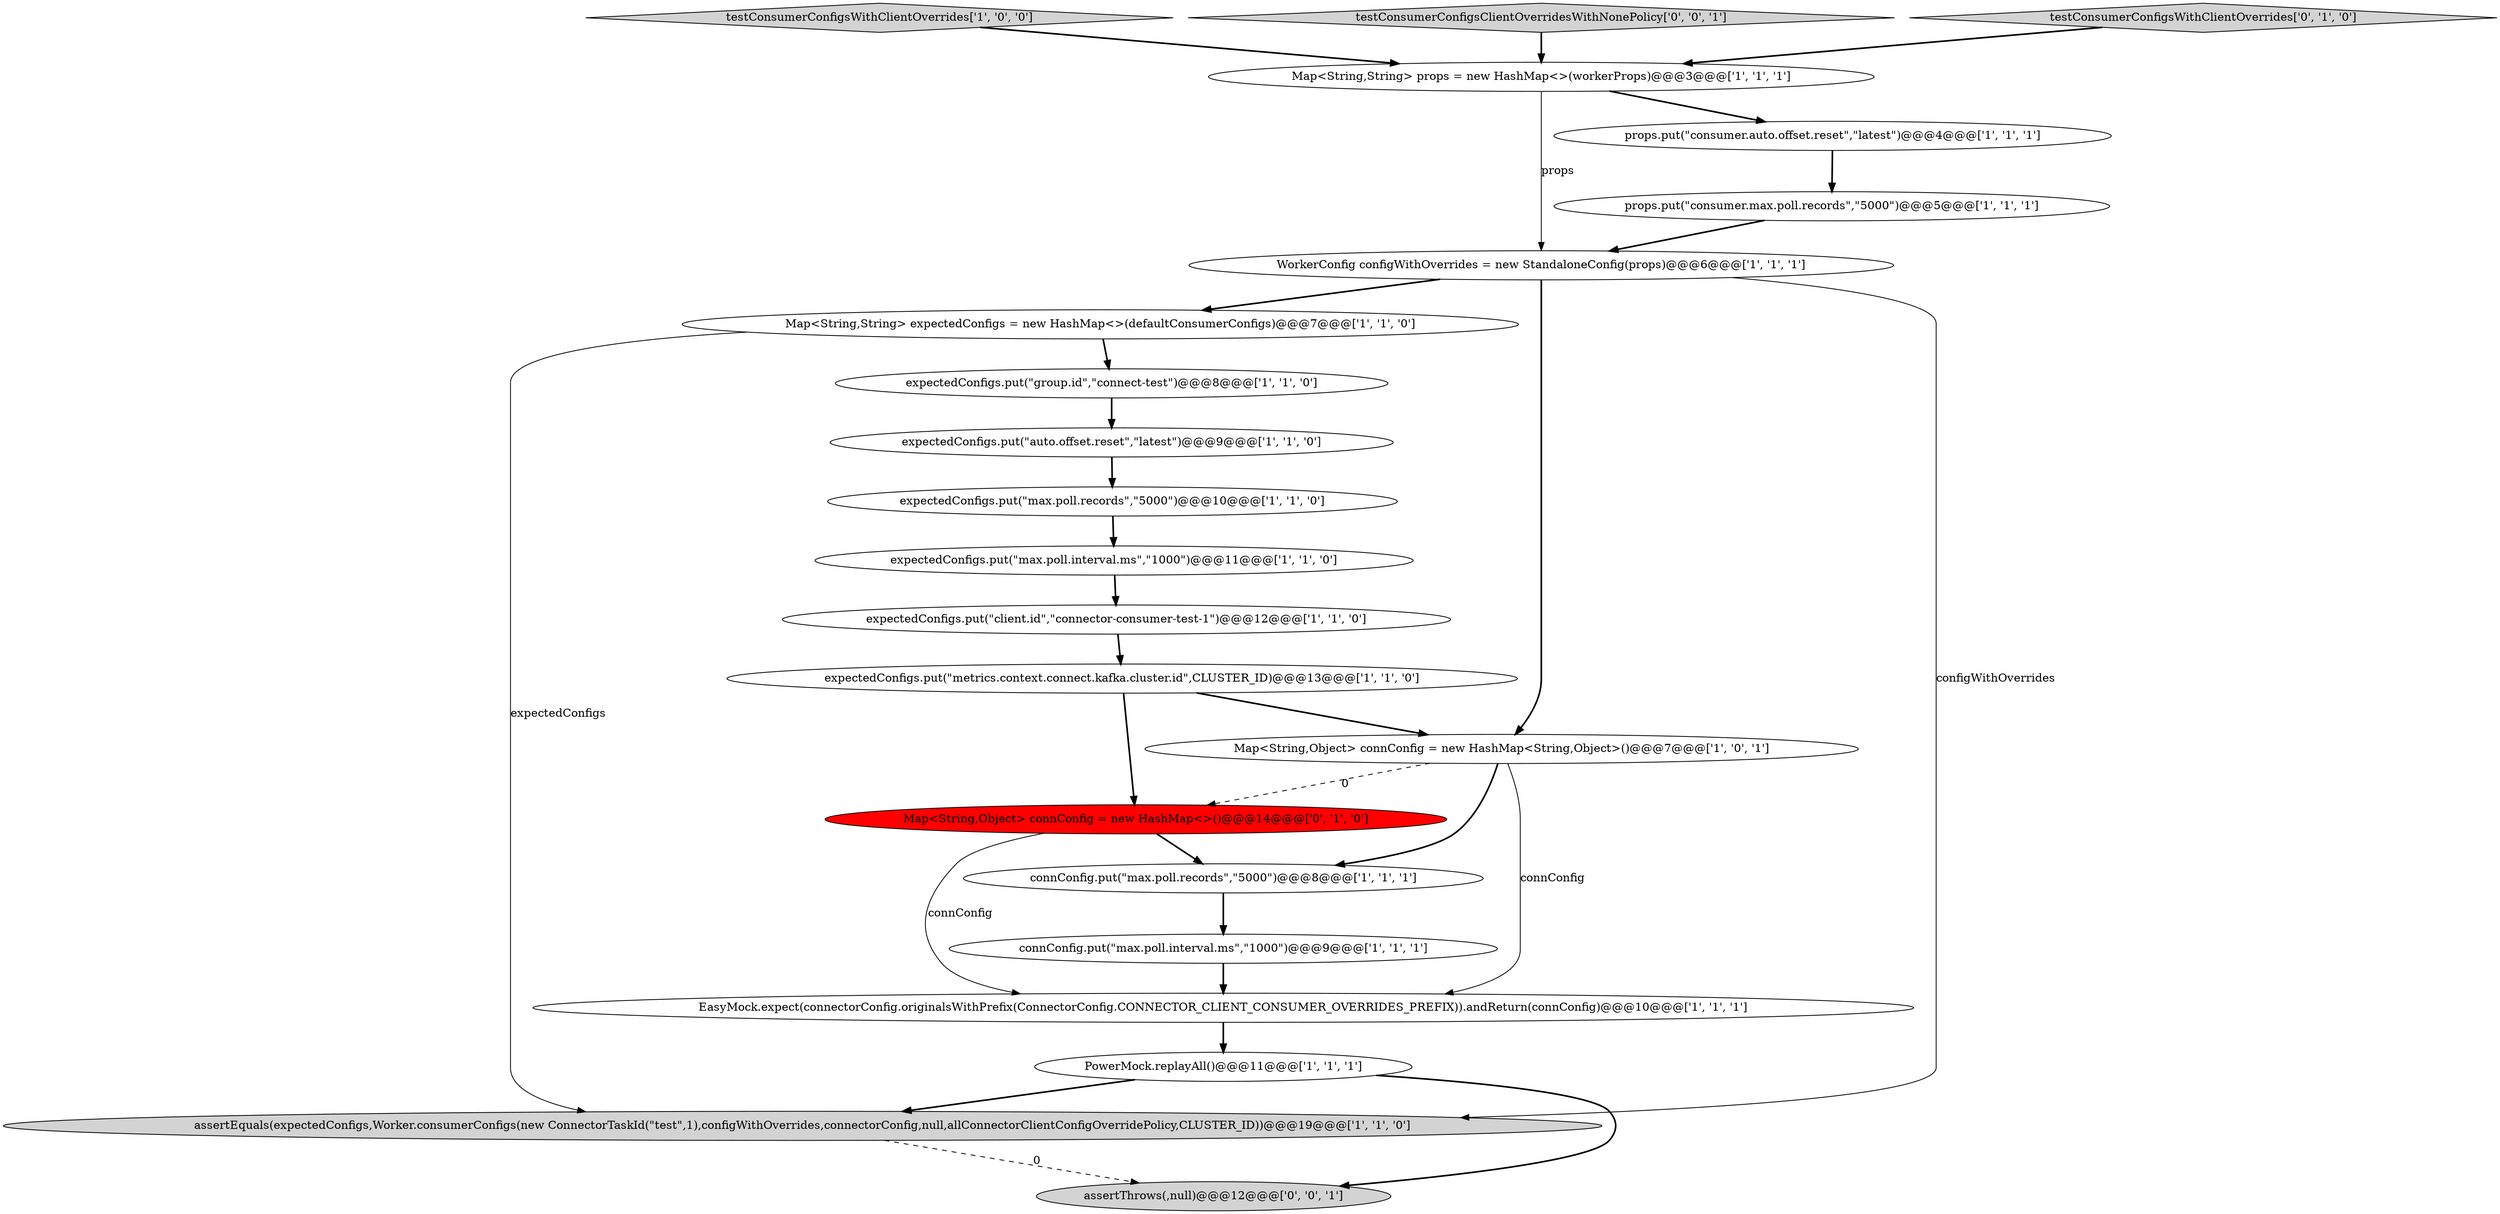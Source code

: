 digraph {
20 [style = filled, label = "assertThrows(,null)@@@12@@@['0', '0', '1']", fillcolor = lightgray, shape = ellipse image = "AAA0AAABBB3BBB"];
5 [style = filled, label = "Map<String,Object> connConfig = new HashMap<String,Object>()@@@7@@@['1', '0', '1']", fillcolor = white, shape = ellipse image = "AAA0AAABBB1BBB"];
14 [style = filled, label = "connConfig.put(\"max.poll.interval.ms\",\"1000\")@@@9@@@['1', '1', '1']", fillcolor = white, shape = ellipse image = "AAA0AAABBB1BBB"];
19 [style = filled, label = "Map<String,Object> connConfig = new HashMap<>()@@@14@@@['0', '1', '0']", fillcolor = red, shape = ellipse image = "AAA1AAABBB2BBB"];
4 [style = filled, label = "expectedConfigs.put(\"metrics.context.connect.kafka.cluster.id\",CLUSTER_ID)@@@13@@@['1', '1', '0']", fillcolor = white, shape = ellipse image = "AAA0AAABBB1BBB"];
15 [style = filled, label = "expectedConfigs.put(\"auto.offset.reset\",\"latest\")@@@9@@@['1', '1', '0']", fillcolor = white, shape = ellipse image = "AAA0AAABBB1BBB"];
10 [style = filled, label = "WorkerConfig configWithOverrides = new StandaloneConfig(props)@@@6@@@['1', '1', '1']", fillcolor = white, shape = ellipse image = "AAA0AAABBB1BBB"];
11 [style = filled, label = "testConsumerConfigsWithClientOverrides['1', '0', '0']", fillcolor = lightgray, shape = diamond image = "AAA0AAABBB1BBB"];
17 [style = filled, label = "connConfig.put(\"max.poll.records\",\"5000\")@@@8@@@['1', '1', '1']", fillcolor = white, shape = ellipse image = "AAA0AAABBB1BBB"];
6 [style = filled, label = "Map<String,String> expectedConfigs = new HashMap<>(defaultConsumerConfigs)@@@7@@@['1', '1', '0']", fillcolor = white, shape = ellipse image = "AAA0AAABBB1BBB"];
9 [style = filled, label = "Map<String,String> props = new HashMap<>(workerProps)@@@3@@@['1', '1', '1']", fillcolor = white, shape = ellipse image = "AAA0AAABBB1BBB"];
16 [style = filled, label = "expectedConfigs.put(\"client.id\",\"connector-consumer-test-1\")@@@12@@@['1', '1', '0']", fillcolor = white, shape = ellipse image = "AAA0AAABBB1BBB"];
8 [style = filled, label = "assertEquals(expectedConfigs,Worker.consumerConfigs(new ConnectorTaskId(\"test\",1),configWithOverrides,connectorConfig,null,allConnectorClientConfigOverridePolicy,CLUSTER_ID))@@@19@@@['1', '1', '0']", fillcolor = lightgray, shape = ellipse image = "AAA0AAABBB1BBB"];
3 [style = filled, label = "expectedConfigs.put(\"group.id\",\"connect-test\")@@@8@@@['1', '1', '0']", fillcolor = white, shape = ellipse image = "AAA0AAABBB1BBB"];
7 [style = filled, label = "expectedConfigs.put(\"max.poll.interval.ms\",\"1000\")@@@11@@@['1', '1', '0']", fillcolor = white, shape = ellipse image = "AAA0AAABBB1BBB"];
2 [style = filled, label = "EasyMock.expect(connectorConfig.originalsWithPrefix(ConnectorConfig.CONNECTOR_CLIENT_CONSUMER_OVERRIDES_PREFIX)).andReturn(connConfig)@@@10@@@['1', '1', '1']", fillcolor = white, shape = ellipse image = "AAA0AAABBB1BBB"];
21 [style = filled, label = "testConsumerConfigsClientOverridesWithNonePolicy['0', '0', '1']", fillcolor = lightgray, shape = diamond image = "AAA0AAABBB3BBB"];
13 [style = filled, label = "props.put(\"consumer.max.poll.records\",\"5000\")@@@5@@@['1', '1', '1']", fillcolor = white, shape = ellipse image = "AAA0AAABBB1BBB"];
18 [style = filled, label = "testConsumerConfigsWithClientOverrides['0', '1', '0']", fillcolor = lightgray, shape = diamond image = "AAA0AAABBB2BBB"];
12 [style = filled, label = "props.put(\"consumer.auto.offset.reset\",\"latest\")@@@4@@@['1', '1', '1']", fillcolor = white, shape = ellipse image = "AAA0AAABBB1BBB"];
1 [style = filled, label = "PowerMock.replayAll()@@@11@@@['1', '1', '1']", fillcolor = white, shape = ellipse image = "AAA0AAABBB1BBB"];
0 [style = filled, label = "expectedConfigs.put(\"max.poll.records\",\"5000\")@@@10@@@['1', '1', '0']", fillcolor = white, shape = ellipse image = "AAA0AAABBB1BBB"];
13->10 [style = bold, label=""];
6->3 [style = bold, label=""];
1->8 [style = bold, label=""];
6->8 [style = solid, label="expectedConfigs"];
2->1 [style = bold, label=""];
5->2 [style = solid, label="connConfig"];
4->19 [style = bold, label=""];
8->20 [style = dashed, label="0"];
1->20 [style = bold, label=""];
3->15 [style = bold, label=""];
19->17 [style = bold, label=""];
11->9 [style = bold, label=""];
5->17 [style = bold, label=""];
10->6 [style = bold, label=""];
0->7 [style = bold, label=""];
12->13 [style = bold, label=""];
21->9 [style = bold, label=""];
10->5 [style = bold, label=""];
10->8 [style = solid, label="configWithOverrides"];
17->14 [style = bold, label=""];
15->0 [style = bold, label=""];
7->16 [style = bold, label=""];
18->9 [style = bold, label=""];
19->2 [style = solid, label="connConfig"];
14->2 [style = bold, label=""];
9->12 [style = bold, label=""];
16->4 [style = bold, label=""];
5->19 [style = dashed, label="0"];
4->5 [style = bold, label=""];
9->10 [style = solid, label="props"];
}
